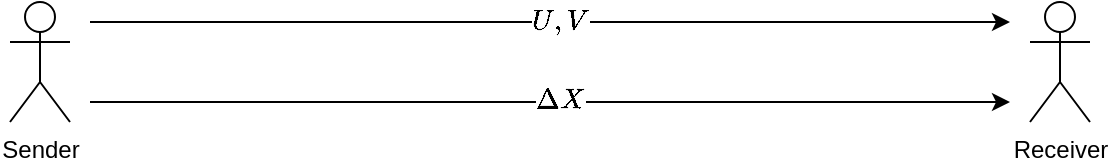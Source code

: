 <mxfile pages="1" version="11.2.6" type="device"><diagram id="hohHq0etkG4eoii6KOzX" name="Page-1"><mxGraphModel dx="1186" dy="644" grid="1" gridSize="10" guides="1" tooltips="1" connect="1" arrows="1" fold="1" page="1" pageScale="1" pageWidth="850" pageHeight="1100" math="1" shadow="0"><root><mxCell id="0"/><mxCell id="1" parent="0"/><mxCell id="LW8KMGSI7HnFfWZfsNO_-1" value="Sender" style="shape=umlActor;verticalLabelPosition=bottom;labelBackgroundColor=#ffffff;verticalAlign=top;html=1;outlineConnect=0;" vertex="1" parent="1"><mxGeometry x="80" y="400" width="30" height="60" as="geometry"/></mxCell><mxCell id="LW8KMGSI7HnFfWZfsNO_-2" value="Receiver" style="shape=umlActor;verticalLabelPosition=bottom;labelBackgroundColor=#ffffff;verticalAlign=top;html=1;outlineConnect=0;" vertex="1" parent="1"><mxGeometry x="590" y="400" width="30" height="60" as="geometry"/></mxCell><mxCell id="LW8KMGSI7HnFfWZfsNO_-3" value="" style="endArrow=classic;html=1;" edge="1" parent="1"><mxGeometry width="50" height="50" relative="1" as="geometry"><mxPoint x="120" y="450" as="sourcePoint"/><mxPoint x="580" y="450" as="targetPoint"/></mxGeometry></mxCell><mxCell id="LW8KMGSI7HnFfWZfsNO_-4" value="$$\Delta X$$" style="text;html=1;resizable=0;points=[];align=center;verticalAlign=middle;labelBackgroundColor=#ffffff;" vertex="1" connectable="0" parent="LW8KMGSI7HnFfWZfsNO_-3"><mxGeometry x="0.021" y="1" relative="1" as="geometry"><mxPoint as="offset"/></mxGeometry></mxCell><mxCell id="LW8KMGSI7HnFfWZfsNO_-5" value="" style="endArrow=classic;html=1;" edge="1" parent="1"><mxGeometry width="50" height="50" relative="1" as="geometry"><mxPoint x="120" y="410" as="sourcePoint"/><mxPoint x="580" y="410" as="targetPoint"/></mxGeometry></mxCell><mxCell id="LW8KMGSI7HnFfWZfsNO_-6" value="$$U, V$$" style="text;html=1;resizable=0;points=[];align=center;verticalAlign=middle;labelBackgroundColor=#ffffff;" vertex="1" connectable="0" parent="LW8KMGSI7HnFfWZfsNO_-5"><mxGeometry x="0.021" y="1" relative="1" as="geometry"><mxPoint as="offset"/></mxGeometry></mxCell></root></mxGraphModel></diagram></mxfile>